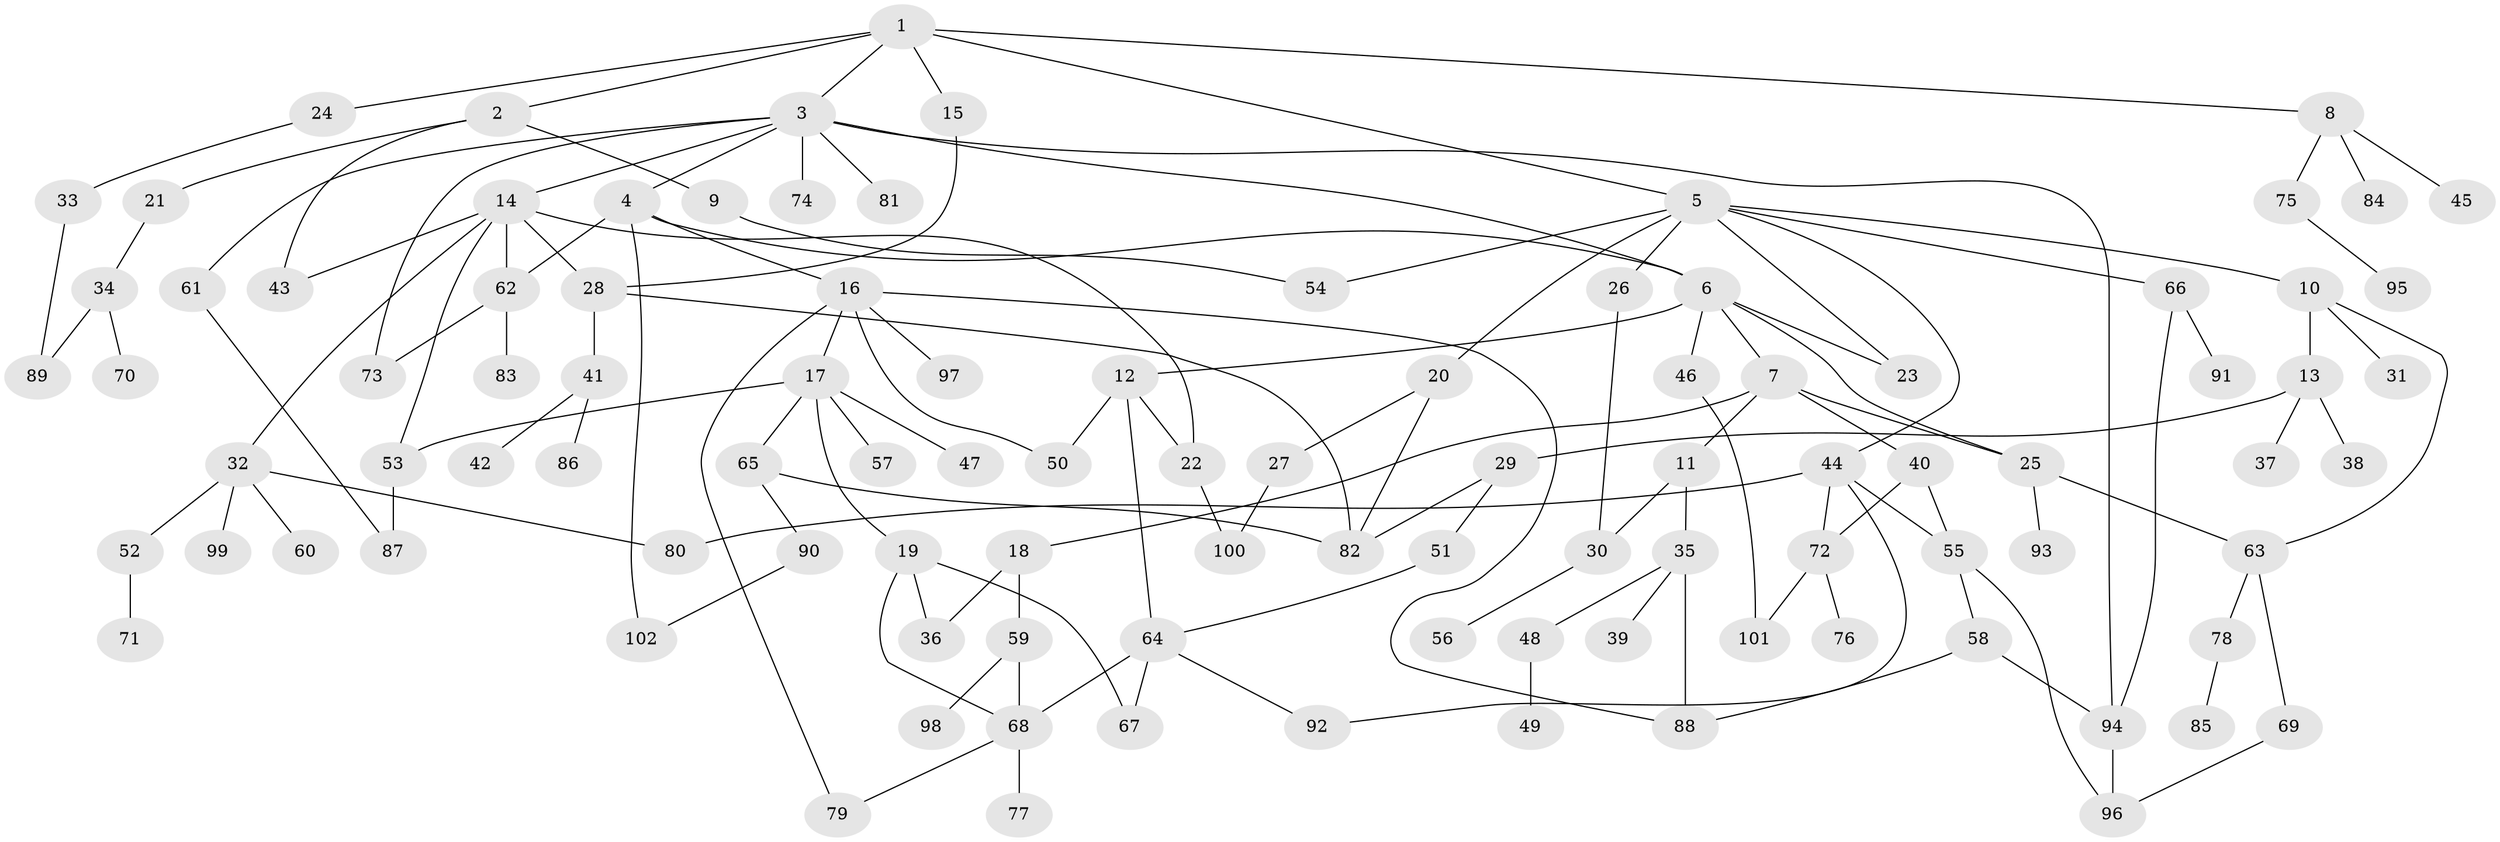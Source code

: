 // coarse degree distribution, {14: 0.03333333333333333, 6: 0.06666666666666667, 10: 0.06666666666666667, 9: 0.03333333333333333, 5: 0.06666666666666667, 8: 0.03333333333333333, 3: 0.1, 2: 0.13333333333333333, 1: 0.4666666666666667}
// Generated by graph-tools (version 1.1) at 2025/16/03/04/25 18:16:58]
// undirected, 102 vertices, 138 edges
graph export_dot {
graph [start="1"]
  node [color=gray90,style=filled];
  1;
  2;
  3;
  4;
  5;
  6;
  7;
  8;
  9;
  10;
  11;
  12;
  13;
  14;
  15;
  16;
  17;
  18;
  19;
  20;
  21;
  22;
  23;
  24;
  25;
  26;
  27;
  28;
  29;
  30;
  31;
  32;
  33;
  34;
  35;
  36;
  37;
  38;
  39;
  40;
  41;
  42;
  43;
  44;
  45;
  46;
  47;
  48;
  49;
  50;
  51;
  52;
  53;
  54;
  55;
  56;
  57;
  58;
  59;
  60;
  61;
  62;
  63;
  64;
  65;
  66;
  67;
  68;
  69;
  70;
  71;
  72;
  73;
  74;
  75;
  76;
  77;
  78;
  79;
  80;
  81;
  82;
  83;
  84;
  85;
  86;
  87;
  88;
  89;
  90;
  91;
  92;
  93;
  94;
  95;
  96;
  97;
  98;
  99;
  100;
  101;
  102;
  1 -- 2;
  1 -- 3;
  1 -- 5;
  1 -- 8;
  1 -- 15;
  1 -- 24;
  2 -- 9;
  2 -- 21;
  2 -- 43;
  3 -- 4;
  3 -- 6;
  3 -- 14;
  3 -- 61;
  3 -- 73;
  3 -- 74;
  3 -- 81;
  3 -- 94;
  4 -- 16;
  4 -- 102;
  4 -- 62;
  4 -- 6;
  5 -- 10;
  5 -- 20;
  5 -- 26;
  5 -- 44;
  5 -- 54;
  5 -- 66;
  5 -- 23;
  6 -- 7;
  6 -- 12;
  6 -- 23;
  6 -- 46;
  6 -- 25;
  7 -- 11;
  7 -- 18;
  7 -- 25;
  7 -- 40;
  8 -- 45;
  8 -- 75;
  8 -- 84;
  9 -- 54;
  10 -- 13;
  10 -- 31;
  10 -- 63;
  11 -- 35;
  11 -- 30;
  12 -- 22;
  12 -- 64;
  12 -- 50;
  13 -- 29;
  13 -- 37;
  13 -- 38;
  14 -- 28;
  14 -- 32;
  14 -- 43;
  14 -- 53;
  14 -- 62;
  14 -- 22;
  15 -- 28;
  16 -- 17;
  16 -- 50;
  16 -- 97;
  16 -- 79;
  16 -- 88;
  17 -- 19;
  17 -- 47;
  17 -- 57;
  17 -- 65;
  17 -- 53;
  18 -- 59;
  18 -- 36;
  19 -- 36;
  19 -- 67;
  19 -- 68;
  20 -- 27;
  20 -- 82;
  21 -- 34;
  22 -- 100;
  24 -- 33;
  25 -- 63;
  25 -- 93;
  26 -- 30;
  27 -- 100;
  28 -- 41;
  28 -- 82;
  29 -- 51;
  29 -- 82;
  30 -- 56;
  32 -- 52;
  32 -- 60;
  32 -- 99;
  32 -- 80;
  33 -- 89;
  34 -- 70;
  34 -- 89;
  35 -- 39;
  35 -- 48;
  35 -- 88;
  40 -- 72;
  40 -- 55;
  41 -- 42;
  41 -- 86;
  44 -- 55;
  44 -- 80;
  44 -- 72;
  44 -- 92;
  46 -- 101;
  48 -- 49;
  51 -- 64;
  52 -- 71;
  53 -- 87;
  55 -- 58;
  55 -- 96;
  58 -- 88;
  58 -- 94;
  59 -- 98;
  59 -- 68;
  61 -- 87;
  62 -- 83;
  62 -- 73;
  63 -- 69;
  63 -- 78;
  64 -- 92;
  64 -- 67;
  64 -- 68;
  65 -- 90;
  65 -- 82;
  66 -- 91;
  66 -- 94;
  68 -- 77;
  68 -- 79;
  69 -- 96;
  72 -- 76;
  72 -- 101;
  75 -- 95;
  78 -- 85;
  90 -- 102;
  94 -- 96;
}
